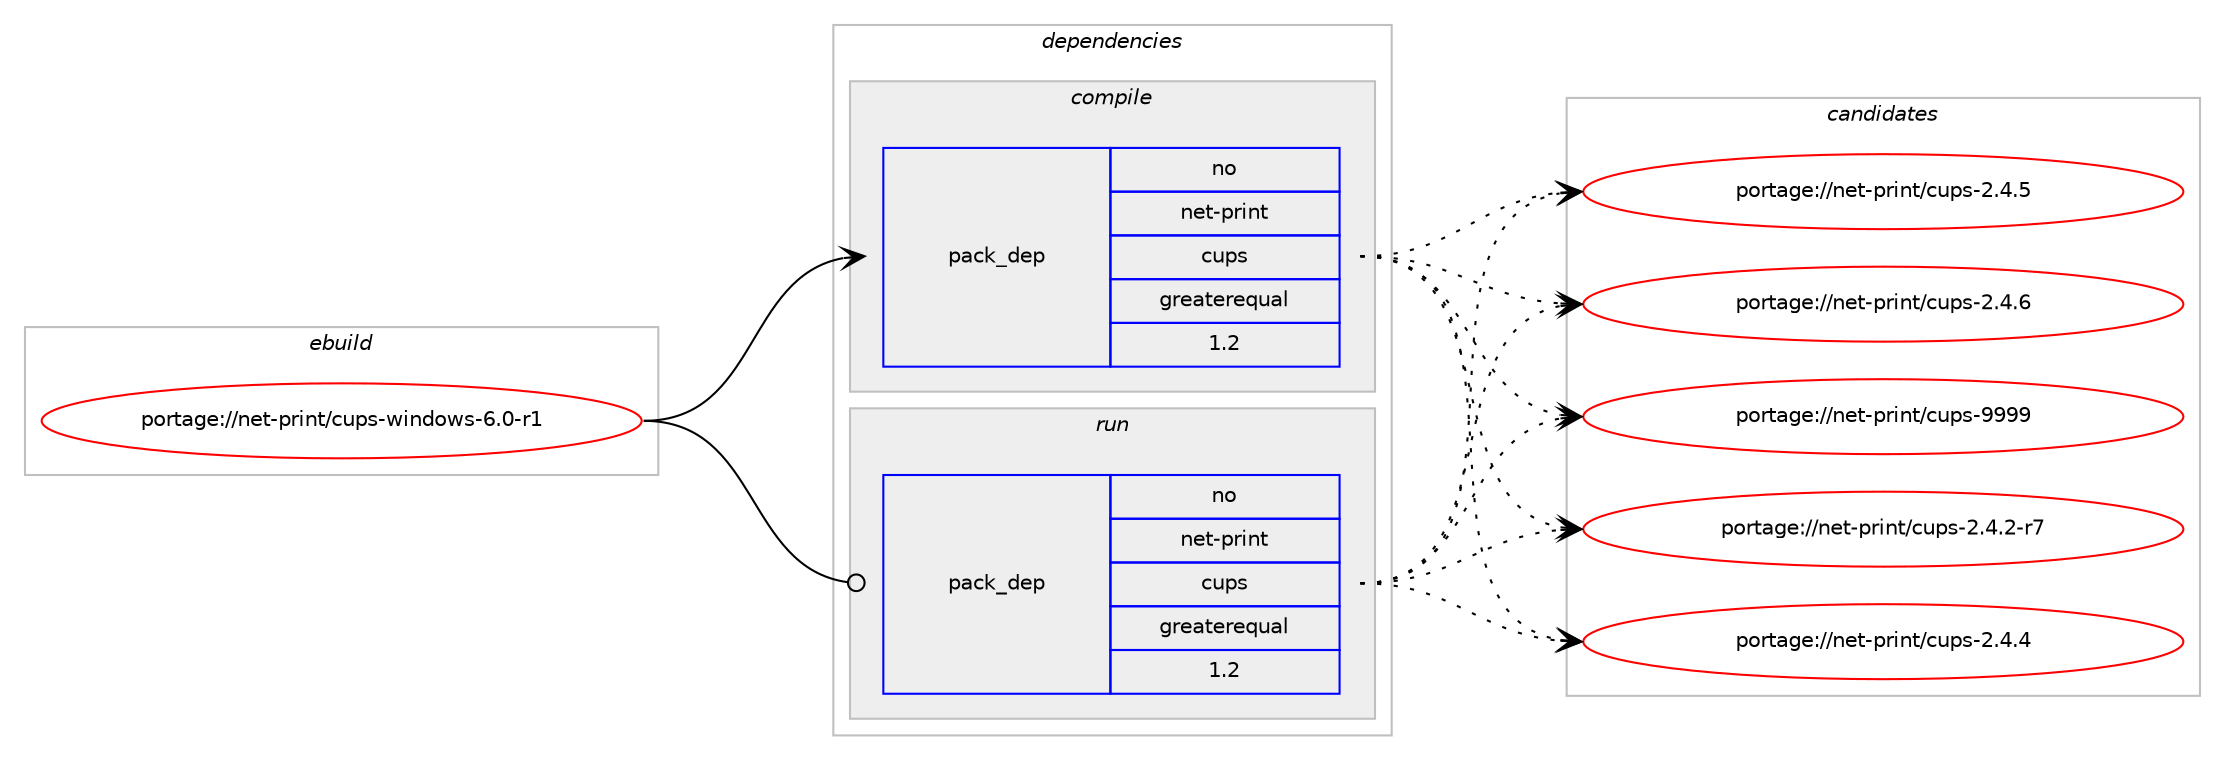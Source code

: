 digraph prolog {

# *************
# Graph options
# *************

newrank=true;
concentrate=true;
compound=true;
graph [rankdir=LR,fontname=Helvetica,fontsize=10,ranksep=1.5];#, ranksep=2.5, nodesep=0.2];
edge  [arrowhead=vee];
node  [fontname=Helvetica,fontsize=10];

# **********
# The ebuild
# **********

subgraph cluster_leftcol {
color=gray;
rank=same;
label=<<i>ebuild</i>>;
id [label="portage://net-print/cups-windows-6.0-r1", color=red, width=4, href="../net-print/cups-windows-6.0-r1.svg"];
}

# ****************
# The dependencies
# ****************

subgraph cluster_midcol {
color=gray;
label=<<i>dependencies</i>>;
subgraph cluster_compile {
fillcolor="#eeeeee";
style=filled;
label=<<i>compile</i>>;
subgraph pack200 {
dependency314 [label=<<TABLE BORDER="0" CELLBORDER="1" CELLSPACING="0" CELLPADDING="4" WIDTH="220"><TR><TD ROWSPAN="6" CELLPADDING="30">pack_dep</TD></TR><TR><TD WIDTH="110">no</TD></TR><TR><TD>net-print</TD></TR><TR><TD>cups</TD></TR><TR><TD>greaterequal</TD></TR><TR><TD>1.2</TD></TR></TABLE>>, shape=none, color=blue];
}
id:e -> dependency314:w [weight=20,style="solid",arrowhead="vee"];
}
subgraph cluster_compileandrun {
fillcolor="#eeeeee";
style=filled;
label=<<i>compile and run</i>>;
}
subgraph cluster_run {
fillcolor="#eeeeee";
style=filled;
label=<<i>run</i>>;
subgraph pack201 {
dependency315 [label=<<TABLE BORDER="0" CELLBORDER="1" CELLSPACING="0" CELLPADDING="4" WIDTH="220"><TR><TD ROWSPAN="6" CELLPADDING="30">pack_dep</TD></TR><TR><TD WIDTH="110">no</TD></TR><TR><TD>net-print</TD></TR><TR><TD>cups</TD></TR><TR><TD>greaterequal</TD></TR><TR><TD>1.2</TD></TR></TABLE>>, shape=none, color=blue];
}
id:e -> dependency315:w [weight=20,style="solid",arrowhead="odot"];
}
}

# **************
# The candidates
# **************

subgraph cluster_choices {
rank=same;
color=gray;
label=<<i>candidates</i>>;

subgraph choice200 {
color=black;
nodesep=1;
choice1101011164511211410511011647991171121154550465246504511455 [label="portage://net-print/cups-2.4.2-r7", color=red, width=4,href="../net-print/cups-2.4.2-r7.svg"];
choice110101116451121141051101164799117112115455046524652 [label="portage://net-print/cups-2.4.4", color=red, width=4,href="../net-print/cups-2.4.4.svg"];
choice110101116451121141051101164799117112115455046524653 [label="portage://net-print/cups-2.4.5", color=red, width=4,href="../net-print/cups-2.4.5.svg"];
choice110101116451121141051101164799117112115455046524654 [label="portage://net-print/cups-2.4.6", color=red, width=4,href="../net-print/cups-2.4.6.svg"];
choice1101011164511211410511011647991171121154557575757 [label="portage://net-print/cups-9999", color=red, width=4,href="../net-print/cups-9999.svg"];
dependency314:e -> choice1101011164511211410511011647991171121154550465246504511455:w [style=dotted,weight="100"];
dependency314:e -> choice110101116451121141051101164799117112115455046524652:w [style=dotted,weight="100"];
dependency314:e -> choice110101116451121141051101164799117112115455046524653:w [style=dotted,weight="100"];
dependency314:e -> choice110101116451121141051101164799117112115455046524654:w [style=dotted,weight="100"];
dependency314:e -> choice1101011164511211410511011647991171121154557575757:w [style=dotted,weight="100"];
}
subgraph choice201 {
color=black;
nodesep=1;
choice1101011164511211410511011647991171121154550465246504511455 [label="portage://net-print/cups-2.4.2-r7", color=red, width=4,href="../net-print/cups-2.4.2-r7.svg"];
choice110101116451121141051101164799117112115455046524652 [label="portage://net-print/cups-2.4.4", color=red, width=4,href="../net-print/cups-2.4.4.svg"];
choice110101116451121141051101164799117112115455046524653 [label="portage://net-print/cups-2.4.5", color=red, width=4,href="../net-print/cups-2.4.5.svg"];
choice110101116451121141051101164799117112115455046524654 [label="portage://net-print/cups-2.4.6", color=red, width=4,href="../net-print/cups-2.4.6.svg"];
choice1101011164511211410511011647991171121154557575757 [label="portage://net-print/cups-9999", color=red, width=4,href="../net-print/cups-9999.svg"];
dependency315:e -> choice1101011164511211410511011647991171121154550465246504511455:w [style=dotted,weight="100"];
dependency315:e -> choice110101116451121141051101164799117112115455046524652:w [style=dotted,weight="100"];
dependency315:e -> choice110101116451121141051101164799117112115455046524653:w [style=dotted,weight="100"];
dependency315:e -> choice110101116451121141051101164799117112115455046524654:w [style=dotted,weight="100"];
dependency315:e -> choice1101011164511211410511011647991171121154557575757:w [style=dotted,weight="100"];
}
}

}
